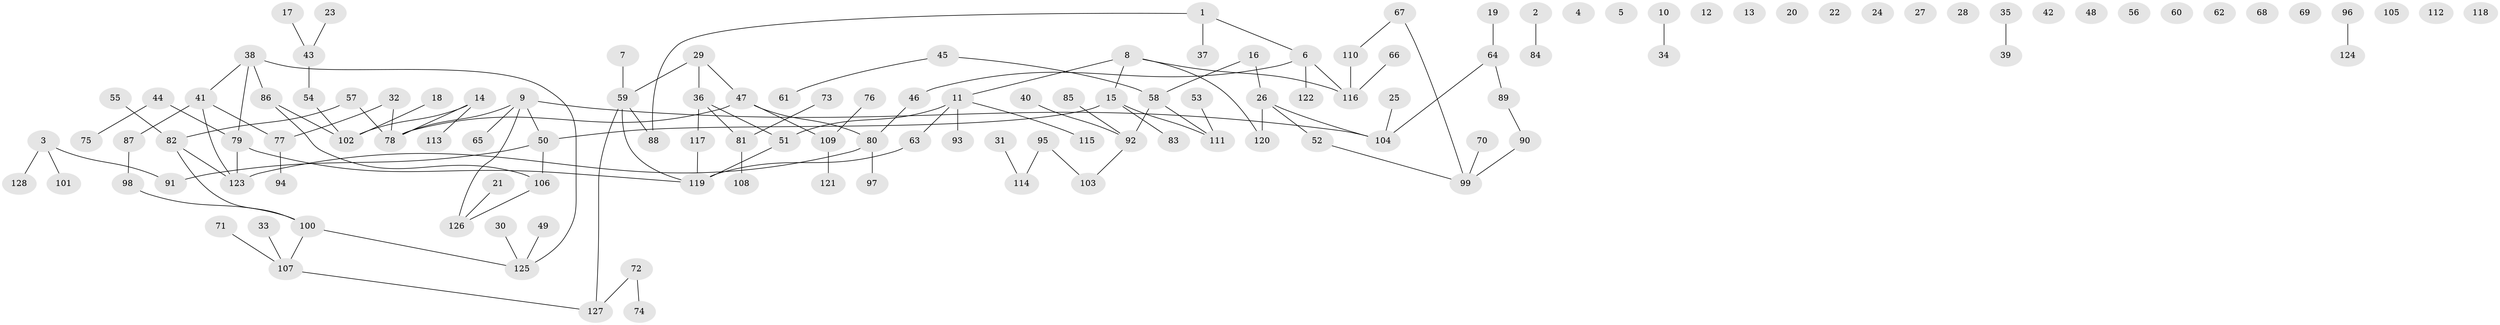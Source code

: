 // coarse degree distribution, {2: 0.3283582089552239, 4: 0.1791044776119403, 1: 0.208955223880597, 3: 0.22388059701492538, 5: 0.04477611940298507, 6: 0.014925373134328358}
// Generated by graph-tools (version 1.1) at 2025/35/03/04/25 23:35:46]
// undirected, 128 vertices, 124 edges
graph export_dot {
  node [color=gray90,style=filled];
  1;
  2;
  3;
  4;
  5;
  6;
  7;
  8;
  9;
  10;
  11;
  12;
  13;
  14;
  15;
  16;
  17;
  18;
  19;
  20;
  21;
  22;
  23;
  24;
  25;
  26;
  27;
  28;
  29;
  30;
  31;
  32;
  33;
  34;
  35;
  36;
  37;
  38;
  39;
  40;
  41;
  42;
  43;
  44;
  45;
  46;
  47;
  48;
  49;
  50;
  51;
  52;
  53;
  54;
  55;
  56;
  57;
  58;
  59;
  60;
  61;
  62;
  63;
  64;
  65;
  66;
  67;
  68;
  69;
  70;
  71;
  72;
  73;
  74;
  75;
  76;
  77;
  78;
  79;
  80;
  81;
  82;
  83;
  84;
  85;
  86;
  87;
  88;
  89;
  90;
  91;
  92;
  93;
  94;
  95;
  96;
  97;
  98;
  99;
  100;
  101;
  102;
  103;
  104;
  105;
  106;
  107;
  108;
  109;
  110;
  111;
  112;
  113;
  114;
  115;
  116;
  117;
  118;
  119;
  120;
  121;
  122;
  123;
  124;
  125;
  126;
  127;
  128;
  1 -- 6;
  1 -- 37;
  1 -- 88;
  2 -- 84;
  3 -- 91;
  3 -- 101;
  3 -- 128;
  6 -- 46;
  6 -- 116;
  6 -- 122;
  7 -- 59;
  8 -- 11;
  8 -- 15;
  8 -- 116;
  8 -- 120;
  9 -- 50;
  9 -- 65;
  9 -- 78;
  9 -- 104;
  9 -- 126;
  10 -- 34;
  11 -- 51;
  11 -- 63;
  11 -- 93;
  11 -- 115;
  14 -- 78;
  14 -- 102;
  14 -- 113;
  15 -- 50;
  15 -- 83;
  15 -- 111;
  16 -- 26;
  16 -- 58;
  17 -- 43;
  18 -- 102;
  19 -- 64;
  21 -- 126;
  23 -- 43;
  25 -- 104;
  26 -- 52;
  26 -- 104;
  26 -- 120;
  29 -- 36;
  29 -- 47;
  29 -- 59;
  30 -- 125;
  31 -- 114;
  32 -- 77;
  32 -- 78;
  33 -- 107;
  35 -- 39;
  36 -- 51;
  36 -- 81;
  36 -- 117;
  38 -- 41;
  38 -- 79;
  38 -- 86;
  38 -- 125;
  40 -- 92;
  41 -- 77;
  41 -- 87;
  41 -- 123;
  43 -- 54;
  44 -- 75;
  44 -- 79;
  45 -- 58;
  45 -- 61;
  46 -- 80;
  47 -- 78;
  47 -- 80;
  47 -- 109;
  49 -- 125;
  50 -- 91;
  50 -- 106;
  51 -- 119;
  52 -- 99;
  53 -- 111;
  54 -- 102;
  55 -- 82;
  57 -- 78;
  57 -- 82;
  58 -- 92;
  58 -- 111;
  59 -- 88;
  59 -- 119;
  59 -- 127;
  63 -- 119;
  64 -- 89;
  64 -- 104;
  66 -- 116;
  67 -- 99;
  67 -- 110;
  70 -- 99;
  71 -- 107;
  72 -- 74;
  72 -- 127;
  73 -- 81;
  76 -- 109;
  77 -- 94;
  79 -- 119;
  79 -- 123;
  80 -- 97;
  80 -- 123;
  81 -- 108;
  82 -- 100;
  82 -- 123;
  85 -- 92;
  86 -- 102;
  86 -- 106;
  87 -- 98;
  89 -- 90;
  90 -- 99;
  92 -- 103;
  95 -- 103;
  95 -- 114;
  96 -- 124;
  98 -- 100;
  100 -- 107;
  100 -- 125;
  106 -- 126;
  107 -- 127;
  109 -- 121;
  110 -- 116;
  117 -- 119;
}
